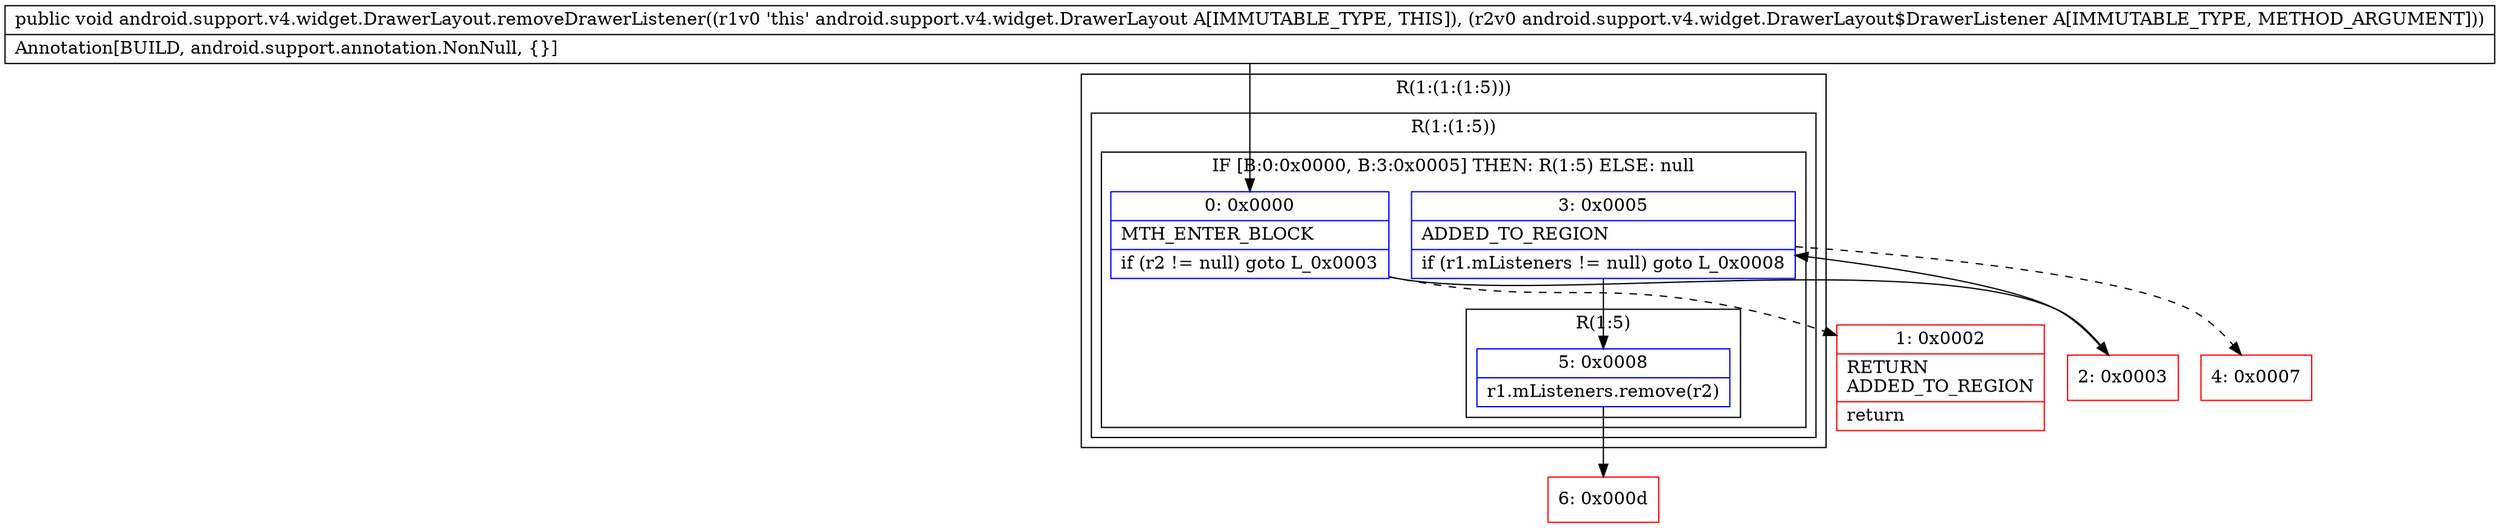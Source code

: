 digraph "CFG forandroid.support.v4.widget.DrawerLayout.removeDrawerListener(Landroid\/support\/v4\/widget\/DrawerLayout$DrawerListener;)V" {
subgraph cluster_Region_1951438513 {
label = "R(1:(1:(1:5)))";
node [shape=record,color=blue];
subgraph cluster_Region_2139516340 {
label = "R(1:(1:5))";
node [shape=record,color=blue];
subgraph cluster_IfRegion_922490878 {
label = "IF [B:0:0x0000, B:3:0x0005] THEN: R(1:5) ELSE: null";
node [shape=record,color=blue];
Node_0 [shape=record,label="{0\:\ 0x0000|MTH_ENTER_BLOCK\l|if (r2 != null) goto L_0x0003\l}"];
Node_3 [shape=record,label="{3\:\ 0x0005|ADDED_TO_REGION\l|if (r1.mListeners != null) goto L_0x0008\l}"];
subgraph cluster_Region_1256796897 {
label = "R(1:5)";
node [shape=record,color=blue];
Node_5 [shape=record,label="{5\:\ 0x0008|r1.mListeners.remove(r2)\l}"];
}
}
}
}
Node_1 [shape=record,color=red,label="{1\:\ 0x0002|RETURN\lADDED_TO_REGION\l|return\l}"];
Node_2 [shape=record,color=red,label="{2\:\ 0x0003}"];
Node_4 [shape=record,color=red,label="{4\:\ 0x0007}"];
Node_6 [shape=record,color=red,label="{6\:\ 0x000d}"];
MethodNode[shape=record,label="{public void android.support.v4.widget.DrawerLayout.removeDrawerListener((r1v0 'this' android.support.v4.widget.DrawerLayout A[IMMUTABLE_TYPE, THIS]), (r2v0 android.support.v4.widget.DrawerLayout$DrawerListener A[IMMUTABLE_TYPE, METHOD_ARGUMENT]))  | Annotation[BUILD, android.support.annotation.NonNull, \{\}]\l}"];
MethodNode -> Node_0;
Node_0 -> Node_1[style=dashed];
Node_0 -> Node_2;
Node_3 -> Node_4[style=dashed];
Node_3 -> Node_5;
Node_5 -> Node_6;
Node_2 -> Node_3;
}

